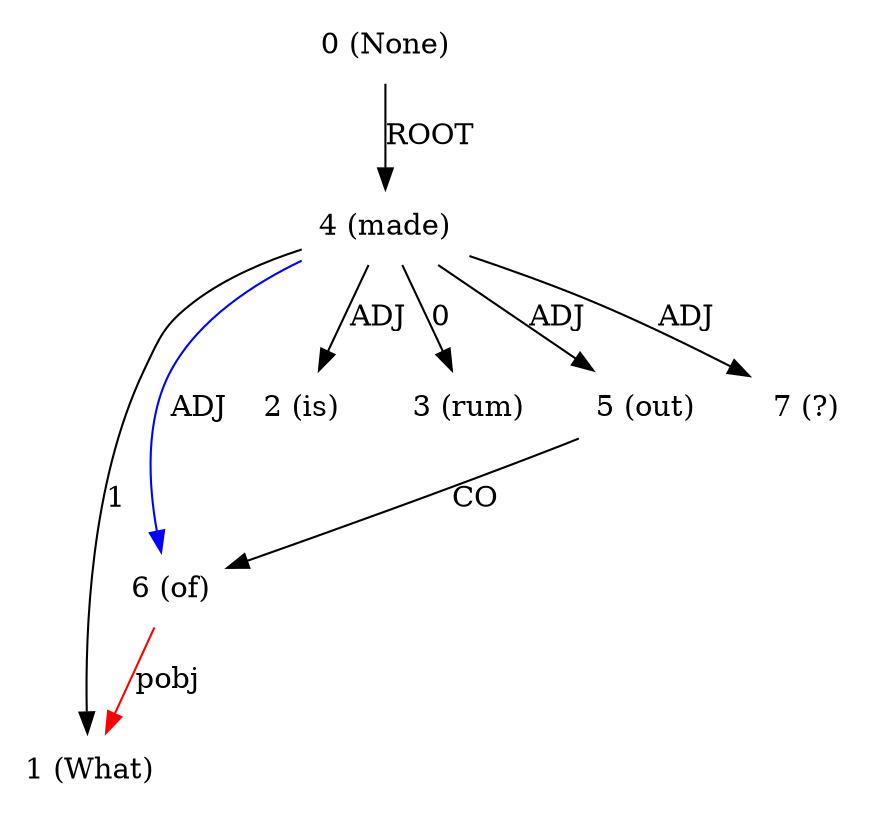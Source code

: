 digraph G{
edge [dir=forward]
node [shape=plaintext]

0 [label="0 (None)"]
0 -> 4 [label="ROOT"]
1 [label="1 (What)"]
6 -> 1 [label="pobj", color="red"]
2 [label="2 (is)"]
3 [label="3 (rum)"]
4 [label="4 (made)"]
4 -> 1 [label="1"]
4 -> 3 [label="0"]
4 -> 2 [label="ADJ"]
4 -> 5 [label="ADJ"]
4 -> 7 [label="ADJ"]
4 -> 6 [label="ADJ", color="blue"]
5 [label="5 (out)"]
5 -> 6 [label="CO"]
6 [label="6 (of)"]
7 [label="7 (?)"]
}
